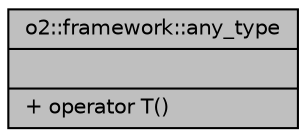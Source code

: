 digraph "o2::framework::any_type"
{
 // INTERACTIVE_SVG=YES
  bgcolor="transparent";
  edge [fontname="Helvetica",fontsize="10",labelfontname="Helvetica",labelfontsize="10"];
  node [fontname="Helvetica",fontsize="10",shape=record];
  Node1 [label="{o2::framework::any_type\n||+ operator T()\l}",height=0.2,width=0.4,color="black", fillcolor="grey75", style="filled", fontcolor="black"];
}
